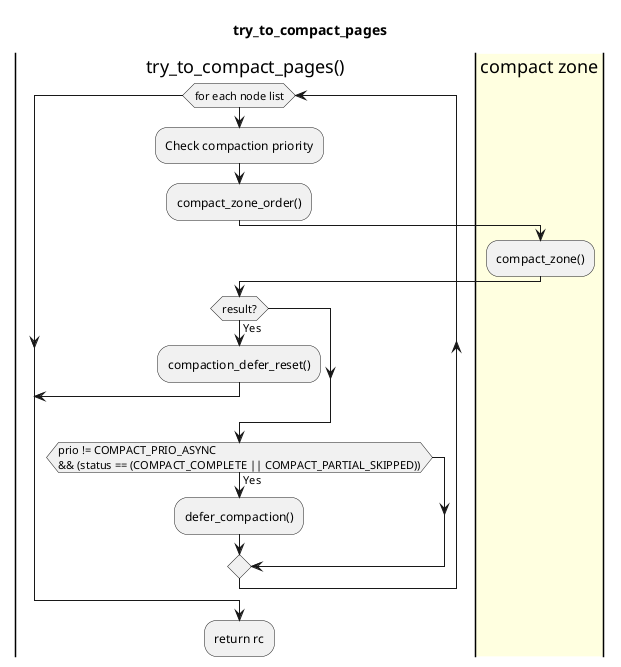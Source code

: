 @startuml
title try_to_compact_pages

|try_to_compact_pages()|
while (for each node list)
    :Check compaction priority;
    :compact_zone_order();
    |#LightYellow|compact zone|
    :compact_zone();
    |try_to_compact_pages()|
    if (result?) then (Yes)
        :compaction_defer_reset();
        break
    endif
if (prio != COMPACT_PRIO_ASYNC \n&& (status == (COMPACT_COMPLETE || COMPACT_PARTIAL_SKIPPED))) then (Yes)
    :defer_compaction();
endif
endwhile

:return rc;

@enduml
